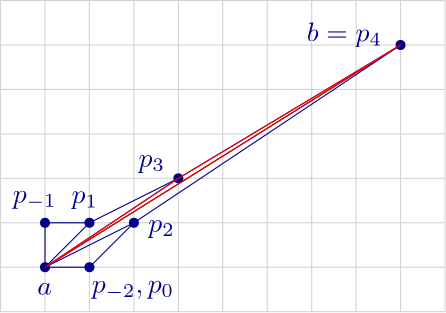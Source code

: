 <?xml version="1.0"?>
<!DOCTYPE ipe SYSTEM "ipe.dtd">
<ipe version="70005" creator="Ipe 7.1.1">
<info created="D:20130628153945" modified="D:20130709181239"/>
<ipestyle name="basic">
<symbol name="arrow/arc(spx)">
<path stroke="sym-stroke" fill="sym-stroke" pen="sym-pen">
0 0 m
-1 0.333 l
-1 -0.333 l
h
</path>
</symbol>
<symbol name="arrow/farc(spx)">
<path stroke="sym-stroke" fill="white" pen="sym-pen">
0 0 m
-1 0.333 l
-1 -0.333 l
h
</path>
</symbol>
<symbol name="mark/circle(sx)" transformations="translations">
<path fill="sym-stroke">
0.6 0 0 0.6 0 0 e
0.4 0 0 0.4 0 0 e
</path>
</symbol>
<symbol name="mark/disk(sx)" transformations="translations">
<path fill="sym-stroke">
0.6 0 0 0.6 0 0 e
</path>
</symbol>
<symbol name="mark/fdisk(sfx)" transformations="translations">
<group>
<path fill="sym-fill">
0.5 0 0 0.5 0 0 e
</path>
<path fill="sym-stroke" fillrule="eofill">
0.6 0 0 0.6 0 0 e
0.4 0 0 0.4 0 0 e
</path>
</group>
</symbol>
<symbol name="mark/box(sx)" transformations="translations">
<path fill="sym-stroke" fillrule="eofill">
-0.6 -0.6 m
0.6 -0.6 l
0.6 0.6 l
-0.6 0.6 l
h
-0.4 -0.4 m
0.4 -0.4 l
0.4 0.4 l
-0.4 0.4 l
h
</path>
</symbol>
<symbol name="mark/square(sx)" transformations="translations">
<path fill="sym-stroke">
-0.6 -0.6 m
0.6 -0.6 l
0.6 0.6 l
-0.6 0.6 l
h
</path>
</symbol>
<symbol name="mark/fsquare(sfx)" transformations="translations">
<group>
<path fill="sym-fill">
-0.5 -0.5 m
0.5 -0.5 l
0.5 0.5 l
-0.5 0.5 l
h
</path>
<path fill="sym-stroke" fillrule="eofill">
-0.6 -0.6 m
0.6 -0.6 l
0.6 0.6 l
-0.6 0.6 l
h
-0.4 -0.4 m
0.4 -0.4 l
0.4 0.4 l
-0.4 0.4 l
h
</path>
</group>
</symbol>
<symbol name="mark/cross(sx)" transformations="translations">
<group>
<path fill="sym-stroke">
-0.43 -0.57 m
0.57 0.43 l
0.43 0.57 l
-0.57 -0.43 l
h
</path>
<path fill="sym-stroke">
-0.43 0.57 m
0.57 -0.43 l
0.43 -0.57 l
-0.57 0.43 l
h
</path>
</group>
</symbol>
<symbol name="arrow/fnormal(spx)">
<path stroke="sym-stroke" fill="white" pen="sym-pen">
0 0 m
-1 0.333 l
-1 -0.333 l
h
</path>
</symbol>
<symbol name="arrow/pointed(spx)">
<path stroke="sym-stroke" fill="sym-stroke" pen="sym-pen">
0 0 m
-1 0.333 l
-0.8 0 l
-1 -0.333 l
h
</path>
</symbol>
<symbol name="arrow/fpointed(spx)">
<path stroke="sym-stroke" fill="white" pen="sym-pen">
0 0 m
-1 0.333 l
-0.8 0 l
-1 -0.333 l
h
</path>
</symbol>
<symbol name="arrow/linear(spx)">
<path stroke="sym-stroke" pen="sym-pen">
-1 0.333 m
0 0 l
-1 -0.333 l
</path>
</symbol>
<symbol name="arrow/fdouble(spx)">
<path stroke="sym-stroke" fill="white" pen="sym-pen">
0 0 m
-1 0.333 l
-1 -0.333 l
h
-1 0 m
-2 0.333 l
-2 -0.333 l
h
</path>
</symbol>
<symbol name="arrow/double(spx)">
<path stroke="sym-stroke" fill="sym-stroke" pen="sym-pen">
0 0 m
-1 0.333 l
-1 -0.333 l
h
-1 0 m
-2 0.333 l
-2 -0.333 l
h
</path>
</symbol>
<pen name="heavier" value="0.8"/>
<pen name="fat" value="1.2"/>
<pen name="ultrafat" value="2"/>
<symbolsize name="large" value="5"/>
<symbolsize name="small" value="2"/>
<symbolsize name="tiny" value="1.1"/>
<arrowsize name="large" value="10"/>
<arrowsize name="small" value="5"/>
<arrowsize name="tiny" value="3"/>
<color name="red" value="1 0 0"/>
<color name="green" value="0 1 0"/>
<color name="blue" value="0 0 1"/>
<color name="yellow" value="1 1 0"/>
<color name="orange" value="1 0.647 0"/>
<color name="gold" value="1 0.843 0"/>
<color name="purple" value="0.627 0.125 0.941"/>
<color name="gray" value="0.745"/>
<color name="brown" value="0.647 0.165 0.165"/>
<color name="navy" value="0 0 0.502"/>
<color name="pink" value="1 0.753 0.796"/>
<color name="seagreen" value="0.18 0.545 0.341"/>
<color name="turquoise" value="0.251 0.878 0.816"/>
<color name="violet" value="0.933 0.51 0.933"/>
<color name="darkblue" value="0 0 0.545"/>
<color name="darkcyan" value="0 0.545 0.545"/>
<color name="darkgray" value="0.663"/>
<color name="darkgreen" value="0 0.392 0"/>
<color name="darkmagenta" value="0.545 0 0.545"/>
<color name="darkorange" value="1 0.549 0"/>
<color name="darkred" value="0.545 0 0"/>
<color name="lightblue" value="0.678 0.847 0.902"/>
<color name="lightcyan" value="0.878 1 1"/>
<color name="lightgray" value="0.827"/>
<color name="lightgreen" value="0.565 0.933 0.565"/>
<color name="lightyellow" value="1 1 0.878"/>
<dashstyle name="dashed" value="[4] 0"/>
<dashstyle name="dotted" value="[1 3] 0"/>
<dashstyle name="dash dotted" value="[4 2 1 2] 0"/>
<dashstyle name="dash dot dotted" value="[4 2 1 2 1 2] 0"/>
<textsize name="large" value="\large"/>
<textsize name="Large" value="\Large"/>
<textsize name="LARGE" value="\LARGE"/>
<textsize name="huge" value="\huge"/>
<textsize name="Huge" value="\Huge"/>
<textsize name="small" value="\small"/>
<textsize name="footnote" value="\footnotesize"/>
<textsize name="tiny" value="\tiny"/>
<textstyle name="center" begin="\begin{center}" end="\end{center}"/>
<textstyle name="itemize" begin="\begin{itemize}" end="\end{itemize}"/>
<textstyle name="item" begin="\begin{itemize}\item{}" end="\end{itemize}"/>
<gridsize name="4 pts" value="4"/>
<gridsize name="8 pts (~3 mm)" value="8"/>
<gridsize name="16 pts (~6 mm)" value="16"/>
<gridsize name="32 pts (~12 mm)" value="32"/>
<gridsize name="10 pts (~3.5 mm)" value="10"/>
<gridsize name="20 pts (~7 mm)" value="20"/>
<gridsize name="14 pts (~5 mm)" value="14"/>
<gridsize name="28 pts (~10 mm)" value="28"/>
<gridsize name="56 pts (~20 mm)" value="56"/>
<anglesize name="90 deg" value="90"/>
<anglesize name="60 deg" value="60"/>
<anglesize name="45 deg" value="45"/>
<anglesize name="30 deg" value="30"/>
<anglesize name="22.5 deg" value="22.5"/>
<tiling name="falling" angle="-60" step="4" width="1"/>
<tiling name="rising" angle="30" step="4" width="1"/>
</ipestyle>
<page>
<layer name="alpha"/>
<view layers="alpha" active="alpha"/>
<path layer="alpha" stroke="lightgray">
176 432 m
336 432 l
336 544 l
176 544 l
176 432 l
192 432 l
192 544 l
208 544 l
208 432 l
224 432 l
224 544 l
240 544 l
240 432 l
256 432 l
256 544 l
272 544 l
272 432 l
288 432 l
288 544 l
304 544 l
304 432 l
320 432 l
320 544 l
336 544 l
336 528 l
176 528 l
176 512 l
336 512 l
336 496 l
176 496 l
176 480 l
336 480 l
336 464 l
176 464 l
176 448 l
336 448 l
</path>
<use name="mark/disk(sx)" pos="208 448" size="normal" stroke="darkblue"/>
<use name="mark/disk(sx)" pos="192 464" size="normal" stroke="darkblue"/>
<use name="mark/disk(sx)" pos="208 464" size="normal" stroke="darkblue"/>
<path stroke="darkblue">
192 448 m
208 448 l
</path>
<path stroke="darkblue">
192 448 m
192 464 l
</path>
<path stroke="darkblue">
192 464 m
208 464 l
</path>
<path stroke="darkblue">
208 448 m
224 464 l
</path>
<path stroke="black">
192 448 m
320 528 l
</path>
<path stroke="darkblue">
208 464 m
240 480 l
</path>
<path stroke="darkblue">
224 464 m
320 528 l
</path>
<use name="mark/disk(sx)" pos="240 480" size="normal" stroke="darkblue"/>
<use name="mark/disk(sx)" pos="320 528" size="normal" stroke="darkblue"/>
<use name="mark/disk(sx)" pos="192 448" size="normal" stroke="darkblue"/>
<use name="mark/disk(sx)" pos="224 464" size="normal" stroke="darkblue"/>
<path stroke="darkblue">
192 448 m
208 464 l
</path>
<path stroke="darkblue">
192 448 m
240 480 l
</path>
<path stroke="darkblue">
192 448 m
224 464 l
</path>
<path stroke="darkblue">
240 480 m
320 528 l
</path>
<text transformations="translations" pos="189.22 438.056" stroke="darkblue" type="label" width="5.266" height="4.289" depth="0" valign="baseline">$a$</text>
<text matrix="1 0 0 1 -0.502941 -1.50882" transformations="translations" pos="209.338 440.319" stroke="darkblue" type="label" width="29.618" height="4.294" depth="2.32" valign="baseline">$p_{-2}, p_0$</text>
<text matrix="1 0 0 1 -8.55 -3.26912" transformations="translations" pos="188.969 474.519" stroke="darkblue" type="label" width="15.708" height="4.294" depth="2.32" valign="baseline">$p_{-1}$</text>
<text matrix="1 0 0 1 -18.1059 -34.9544" transformations="translations" pos="219.648 505.953" stroke="darkblue" type="label" width="9.482" height="4.297" depth="1.93" valign="baseline">$p_{1}$</text>
<text matrix="1 0 0 1 -8.80147 -3.01765" transformations="translations" pos="238.006 463.706" stroke="darkblue" type="label" width="9.482" height="4.297" depth="1.93" valign="baseline">$p_{2}$</text>
<text matrix="1 0 0 1 -33.9485 -49.2883" transformations="translations" pos="259.632 533.363" stroke="darkblue" type="label" width="9.482" height="4.297" depth="1.93" valign="baseline">$p_{3}$</text>
<text matrix="1 0 0 1 -42.5618 -1.32058" transformations="translations" pos="328.787 530.597" stroke="darkblue" type="label" width="27.041" height="6.926" depth="1.93" valign="baseline">$b = p_{4}$</text>
<path stroke="red">
192 448 m
240 480 l
320 528 l
192 448 l
</path>
</page>
</ipe>
